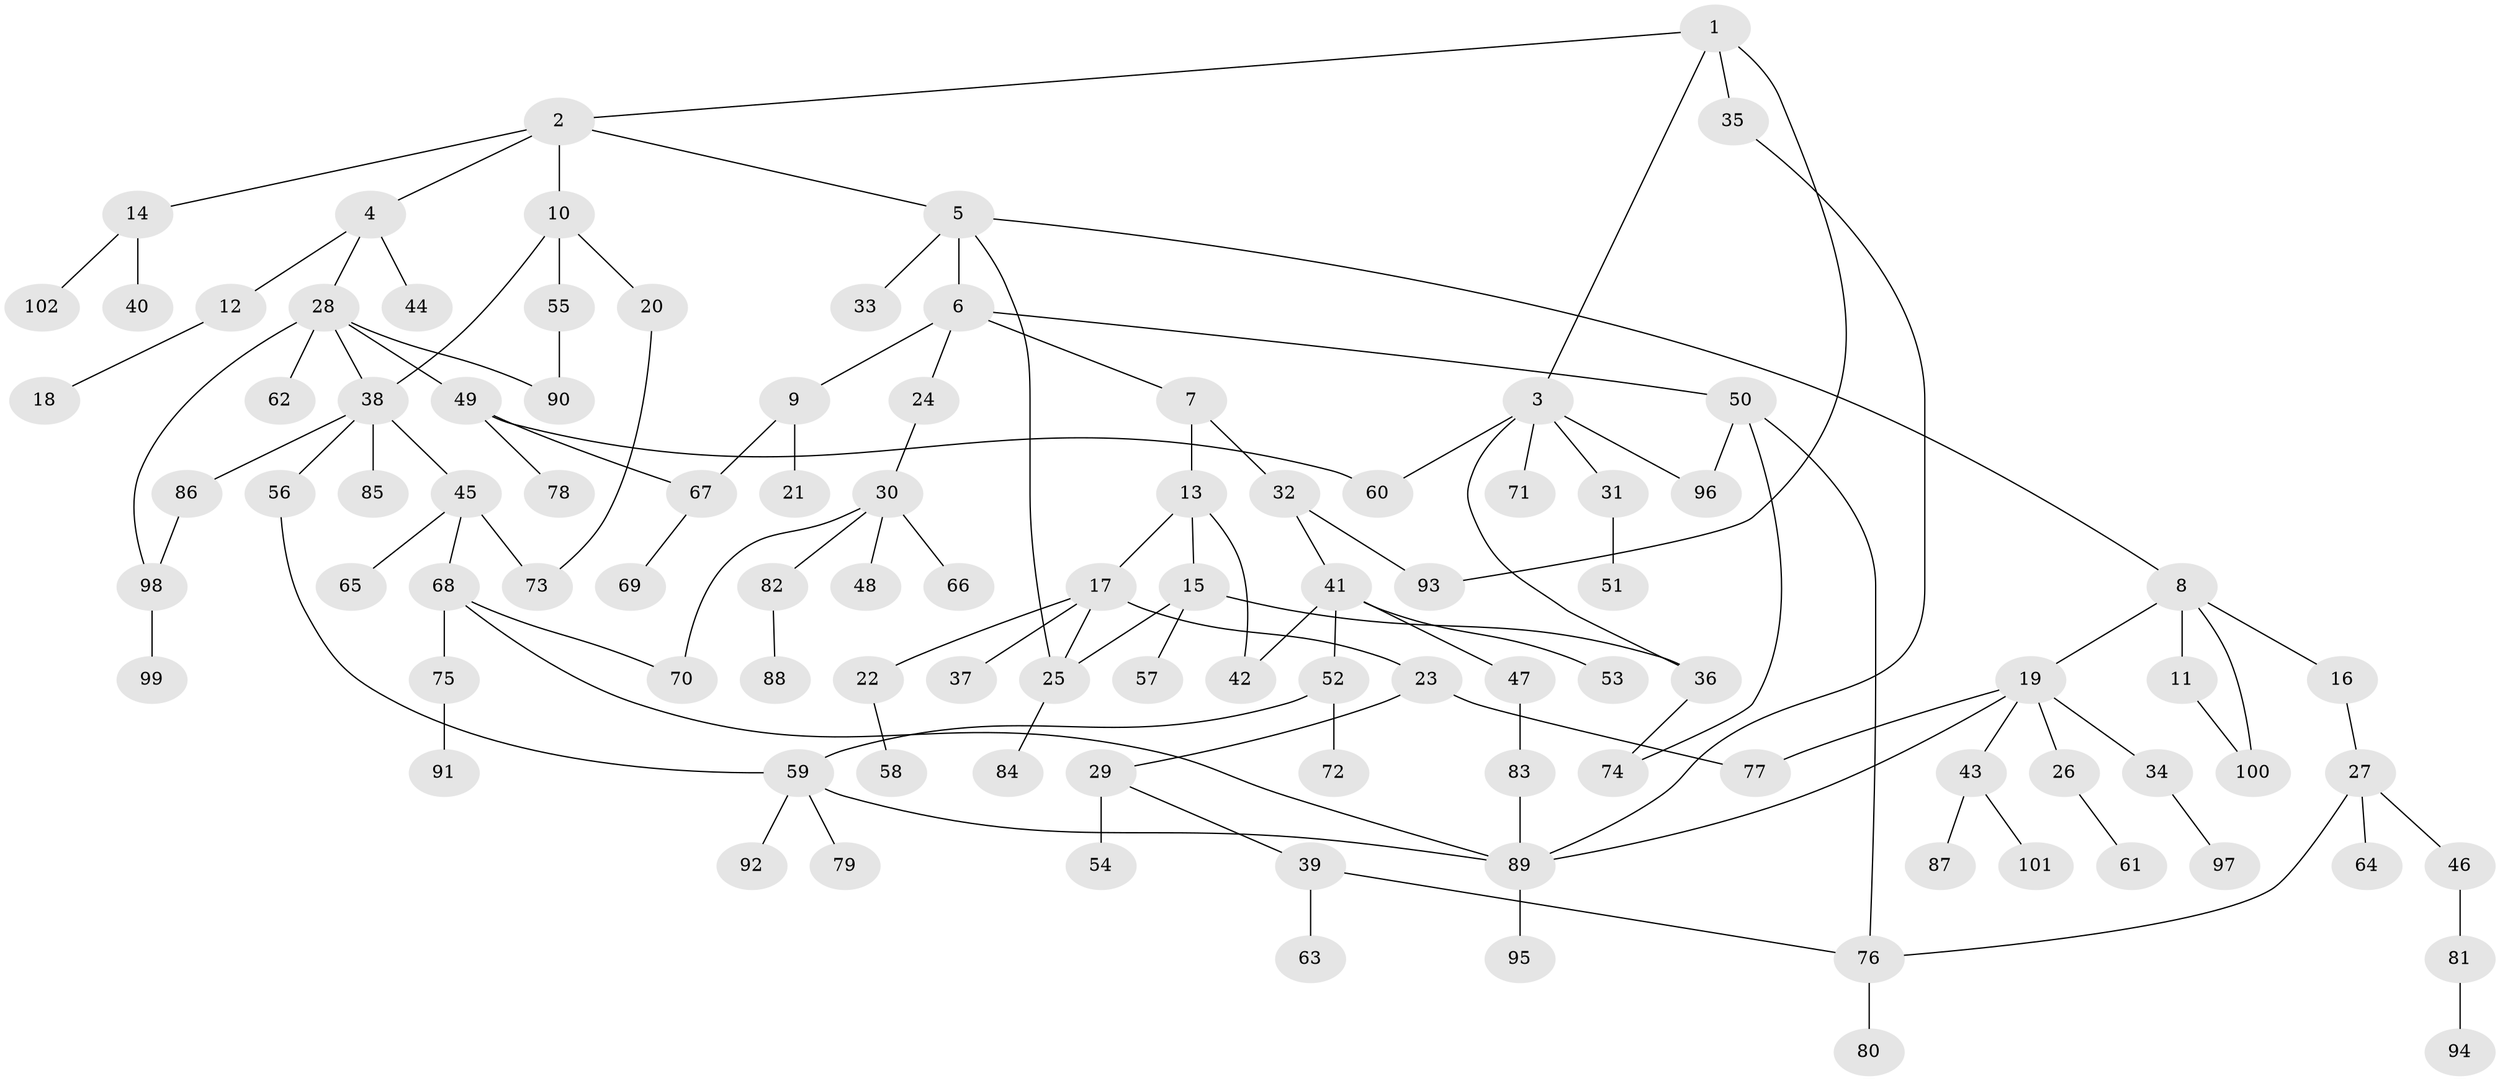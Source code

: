 // coarse degree distribution, {8: 0.02857142857142857, 5: 0.07142857142857142, 4: 0.11428571428571428, 6: 0.05714285714285714, 3: 0.14285714285714285, 1: 0.38571428571428573, 2: 0.2}
// Generated by graph-tools (version 1.1) at 2025/23/03/03/25 07:23:33]
// undirected, 102 vertices, 124 edges
graph export_dot {
graph [start="1"]
  node [color=gray90,style=filled];
  1;
  2;
  3;
  4;
  5;
  6;
  7;
  8;
  9;
  10;
  11;
  12;
  13;
  14;
  15;
  16;
  17;
  18;
  19;
  20;
  21;
  22;
  23;
  24;
  25;
  26;
  27;
  28;
  29;
  30;
  31;
  32;
  33;
  34;
  35;
  36;
  37;
  38;
  39;
  40;
  41;
  42;
  43;
  44;
  45;
  46;
  47;
  48;
  49;
  50;
  51;
  52;
  53;
  54;
  55;
  56;
  57;
  58;
  59;
  60;
  61;
  62;
  63;
  64;
  65;
  66;
  67;
  68;
  69;
  70;
  71;
  72;
  73;
  74;
  75;
  76;
  77;
  78;
  79;
  80;
  81;
  82;
  83;
  84;
  85;
  86;
  87;
  88;
  89;
  90;
  91;
  92;
  93;
  94;
  95;
  96;
  97;
  98;
  99;
  100;
  101;
  102;
  1 -- 2;
  1 -- 3;
  1 -- 35;
  1 -- 93;
  2 -- 4;
  2 -- 5;
  2 -- 10;
  2 -- 14;
  3 -- 31;
  3 -- 60;
  3 -- 71;
  3 -- 96;
  3 -- 36;
  4 -- 12;
  4 -- 28;
  4 -- 44;
  5 -- 6;
  5 -- 8;
  5 -- 33;
  5 -- 25;
  6 -- 7;
  6 -- 9;
  6 -- 24;
  6 -- 50;
  7 -- 13;
  7 -- 32;
  8 -- 11;
  8 -- 16;
  8 -- 19;
  8 -- 100;
  9 -- 21;
  9 -- 67;
  10 -- 20;
  10 -- 55;
  10 -- 38;
  11 -- 100;
  12 -- 18;
  13 -- 15;
  13 -- 17;
  13 -- 42;
  14 -- 40;
  14 -- 102;
  15 -- 36;
  15 -- 57;
  15 -- 25;
  16 -- 27;
  17 -- 22;
  17 -- 23;
  17 -- 25;
  17 -- 37;
  19 -- 26;
  19 -- 34;
  19 -- 43;
  19 -- 77;
  19 -- 89;
  20 -- 73;
  22 -- 58;
  23 -- 29;
  23 -- 77;
  24 -- 30;
  25 -- 84;
  26 -- 61;
  27 -- 46;
  27 -- 64;
  27 -- 76;
  28 -- 38;
  28 -- 49;
  28 -- 62;
  28 -- 98;
  28 -- 90;
  29 -- 39;
  29 -- 54;
  30 -- 48;
  30 -- 66;
  30 -- 82;
  30 -- 70;
  31 -- 51;
  32 -- 41;
  32 -- 93;
  34 -- 97;
  35 -- 89;
  36 -- 74;
  38 -- 45;
  38 -- 56;
  38 -- 85;
  38 -- 86;
  39 -- 63;
  39 -- 76;
  41 -- 47;
  41 -- 52;
  41 -- 53;
  41 -- 42;
  43 -- 87;
  43 -- 101;
  45 -- 65;
  45 -- 68;
  45 -- 73;
  46 -- 81;
  47 -- 83;
  49 -- 67;
  49 -- 78;
  49 -- 60;
  50 -- 74;
  50 -- 76;
  50 -- 96;
  52 -- 72;
  52 -- 59;
  55 -- 90;
  56 -- 59;
  59 -- 79;
  59 -- 89;
  59 -- 92;
  67 -- 69;
  68 -- 70;
  68 -- 75;
  68 -- 89;
  75 -- 91;
  76 -- 80;
  81 -- 94;
  82 -- 88;
  83 -- 89;
  86 -- 98;
  89 -- 95;
  98 -- 99;
}
